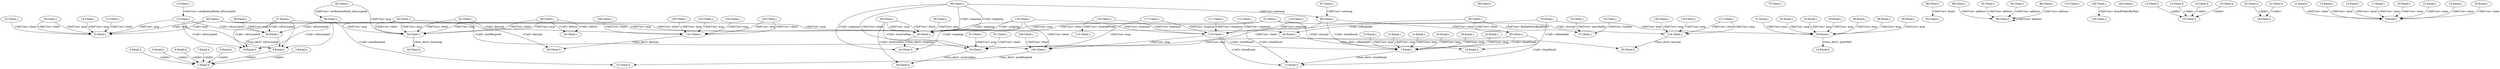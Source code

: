 digraph {
1 [label = "8-Client.c"];
2 [label = "12-Client.c"];
2 -> 1[label="<Def-Use> msg"];
3 [label = "13-Client.c"];
3 -> 2[label="<Def-Use> verificationHook_isEncrypted"];
4 [label = "14-Client.c"];
4 -> 1[label="<Def-Use> msg"];
5 [label = "21-Client.c"];
5 -> 1[label="<Def-Use> client"];
6 [label = "22-Client.c"];
6 -> 1[label="<Def-Use> client"];
7 [label = "24-Client.c"];
7 -> 1[label="<Def-Use> client"];
7 -> 1[label="<Def-Use> msg"];
8 [label = "29-Client.c"];
9 [label = "32-Client.c"];
9 -> 8[label="<Def-Use> client"];
9 -> 8[label="<Def-Use> msg"];
10 [label = "36-Client.c"];
10 -> 8[label="<Def-Use> client"];
10 -> 8[label="<Def-Use> msg"];
11 [label = "39-Client.c"];
11 -> 8[label="<Def-Use> msg"];
12 [label = "40-Client.c"];
12 -> 1[label="<Call> mail"];
12 -> 8[label="<Def-Use> client"];
12 -> 8[label="<Def-Use> msg"];
13 [label = "45-Client.c"];
14 [label = "54-Client.c"];
15 [label = "58-Client.c"];
15 -> 14[label="<Def-Use> msg"];
16 [label = "59-Client.c"];
17 [label = "60-Client.c"];
17 -> 15[label="<Def-Use> verificationHook_isEncrypted"];
17 -> 14[label="<Def-Use> msg"];
18 [label = "62-Client.c"];
18 -> 14[label="<Def-Use> client"];
18 -> 14[label="<Def-Use> msg"];
19 [label = "65-Client.c"];
19 -> 14[label="<Def-Use> client"];
19 -> 14[label="<Def-Use> msg"];
20 [label = "66-Client.c"];
20 -> 13[label="<Call> deliver"];
20 -> 14[label="<Def-Use> client"];
20 -> 14[label="<Def-Use> msg"];
21 [label = "71-Client.c"];
22 [label = "73-Client.c"];
23 [label = "74-Client.c"];
23 -> 21[label="<Def-Use> listdata"];
24 [label = "75-Client.c"];
24 -> 21[label="<Def-Use> searchdata"];
25 [label = "79-Client.c"];
26 [label = "81-Client.c"];
26 -> 25[label="<Def-Use> client"];
27 [label = "83-Client.c"];
27 -> 25[label="<Def-Use> msg"];
28 [label = "84-Client.c"];
29 [label = "85-Client.c"];
29 -> 25[label="<Def-Use> client"];
29 -> 21[label="<Def-Use> findAddressBookEntry"];
29 -> 27[label="<Def-Use> clone"];
30 [label = "86-Client.c"];
30 -> 28[label="<Def-Use> found"];
31 [label = "88-Client.c"];
31 -> 31[label="<Def-Use> address"];
32 [label = "89-Client.c"];
32 -> 31[label="<Def-Use> address"];
33 [label = "91-Client.c"];
33 -> 25[label="<Def-Use> msg"];
34 [label = "92-Client.c"];
34 -> 31[label="<Def-Use> address"];
35 [label = "94-Client.c"];
35 -> 31[label="<Def-Use> address"];
36 [label = "96-Client.c"];
36 -> 27[label="<Def-Use> clone"];
37 [label = "97-Client.c"];
37 -> 36[label="<Def-Use> newmsg"];
38 [label = "98-Client.c"];
38 -> 31[label="<Def-Use> address"];
39 [label = "99-Client.c"];
39 -> 8[label="<Call> outgoing"];
39 -> 25[label="<Def-Use> client"];
39 -> 36[label="<Def-Use> newmsg"];
40 [label = "106-Client.c"];
41 [label = "108-Client.c"];
41 -> 40[label="<Def-Use> client"];
42 [label = "110-Client.c"];
42 -> 40[label="<Def-Use> msg"];
43 [label = "111-Client.c"];
43 -> 42[label="<Def-Use> response"];
44 [label = "112-Client.c"];
44 -> 42[label="<Def-Use> response"];
45 [label = "113-Client.c"];
46 [label = "114-Client.c"];
46 -> 42[label="<Def-Use> response"];
47 [label = "115-Client.c"];
48 [label = "116-Client.c"];
48 -> 42[label="<Def-Use> response"];
48 -> 45[label="<Def-Use> respondPrefix"];
49 [label = "117-Client.c"];
49 -> 42[label="<Def-Use> response"];
49 -> 40[label="<Def-Use> msg"];
50 [label = "118-Client.c"];
50 -> 8[label="<Call> outgoing"];
50 -> 40[label="<Def-Use> client"];
50 -> 42[label="<Def-Use> response"];
51 [label = "124-Client.c"];
52 [label = "126-Client.c"];
53 [label = "127-Client.c"];
53 -> 51[label="<Def-Use> client"];
53 -> 51[label="<Def-Use> msg"];
54 [label = "128-Client.c"];
54 -> 52[label="<Def-Use> foundPublicKeyPair"];
55 [label = "130-Client.c"];
55 -> 51[label="<Def-Use> msg"];
56 [label = "133-Client.c"];
56 -> 51[label="<Def-Use> msg"];
57 [label = "141-Client.c"];
58 [label = "144-Client.c"];
59 [label = "145-Client.c"];
59 -> 57[label="<Def-Use> msg"];
59 -> 57[label="<Def-Use> client"];
60 [label = "148-Client.c"];
60 -> 57[label="<Def-Use> client"];
61 [label = "150-Client.c"];
61 -> 57[label="<Def-Use> msg"];
62 [label = "153-Client.c"];
62 -> 57[label="<Def-Use> msg"];
63 [label = "154-Client.c"];
63 -> 57[label="<Def-Use> msg"];
64 [label = "10-Client.h"];
65 [label = "12-Client.h"];
66 [label = "13-Client.h"];
67 [label = "14-Client.h"];
68 [label = "15-Client.h"];
65 -> 64[label="<child>"];
68 -> 64[label="<child>"];
66 -> 64[label="<child>"];
67 -> 64[label="<child>"];
69 [label = "18-Client.h"];
70 [label = "20-Client.h"];
71 [label = "21-Client.h"];
71 -> 69[label="<child>"];
70 -> 69[label="<child>"];
72 [label = "24-Client.h"];
73 [label = "26-Client.h"];
74 [label = "29-Client.h"];
75 [label = "31-Client.h"];
76 [label = "35-Client.h"];
77 [label = "40-Client.h"];
78 [label = "7-Email.c"];
79 [label = "9-Email.c"];
80 [label = "10-Email.c"];
80 -> 78[label="<Def-Use> msg"];
81 [label = "11-Email.c"];
81 -> 79[label="<Def-Use> clone"];
82 [label = "12-Email.c"];
82 -> 78[label="<Def-Use> msg"];
83 [label = "13-Email.c"];
83 -> 79[label="<Def-Use> clone"];
84 [label = "14-Email.c"];
84 -> 78[label="<Def-Use> msg"];
85 [label = "15-Email.c"];
85 -> 79[label="<Def-Use> clone"];
86 [label = "16-Email.c"];
86 -> 78[label="<Def-Use> msg"];
87 [label = "17-Email.c"];
87 -> 79[label="<Def-Use> clone"];
88 [label = "18-Email.c"];
88 -> 78[label="<Def-Use> msg"];
89 [label = "19-Email.c"];
89 -> 79[label="<Def-Use> clone"];
90 [label = "21-Email.c"];
90 -> 79[label="<Def-Use> clone"];
91 [label = "22-Email.c"];
91 -> 78[label="<Def-Use> msg"];
92 [label = "23-Email.c"];
92 -> 79[label="<Def-Use> clone"];
93 [label = "25-Email.c"];
93 -> 79[label="<Def-Use> clone"];
94 [label = "29-Email.c"];
95 [label = "31-Email.c"];
95 -> 94[label="<Def-Use> msg"];
96 [label = "32-Email.c"];
96 -> 94[label="<Def-Use> msg"];
97 [label = "33-Email.c"];
97 -> 94[label="<Def-Use> msg"];
98 [label = "34-Email.c"];
98 -> 94[label="<Def-Use> msg"];
99 [label = "35-Email.c"];
99 -> 94[label="<Def-Use> msg"];
100 [label = "36-Email.c"];
100 -> 94[label="<Def-Use> msg"];
101 [label = "38-Email.c"];
101 -> 94[label="<Def-Use> msg"];
102 [label = "39-Email.c"];
102 -> 94[label="<Def-Use> msg"];
103 [label = "44-Email.c"];
104 [label = "47-Email.c"];
104 -> 103[label="<Def-Use> msg"];
105 [label = "56-Email.c"];
106 [label = "58-Email.c"];
106 -> 105[label="<Def-Use> msg"];
107 [label = "1-Email.h"];
108 [label = "3-Email.h"];
109 [label = "4-Email.h"];
110 [label = "5-Email.h"];
111 [label = "6-Email.h"];
112 [label = "7-Email.h"];
113 [label = "8-Email.h"];
114 [label = "9-Email.h"];
109 -> 107[label="<child>"];
112 -> 107[label="<child>"];
111 -> 107[label="<child>"];
113 -> 107[label="<child>"];
108 -> 107[label="<child>"];
114 -> 107[label="<child>"];
110 -> 107[label="<child>"];
115 [label = "12-Email.h"];
116 [label = "14-Email.h"];
117 [label = "16-Email.h"];
118 [label = "18-Email.h"];
39 -> 8[label="<Call> outgoing"];
39 -> 72[label="<Call> outgoing"];
18 -> 57[label="<Call> decrypt"];
18 -> 77[label="<Call> decrypt"];
27 -> 78[label="<Call> cloneEmail"];
27 -> 115[label="<Call> cloneEmail"];
99 -> 103[label="<Call> isReadable"];
99 -> 117[label="<Call> isReadable"];
50 -> 8[label="<Call> outgoing"];
50 -> 72[label="<Call> outgoing"];
12 -> 1[label="<Call> mail"];
10 -> 25[label="<Call> resolveAlias"];
10 -> 74[label="<Call> resolveAlias"];
42 -> 78[label="<Call> cloneEmail"];
42 -> 115[label="<Call> cloneEmail"];
9 -> 51[label="<Call> encrypt"];
9 -> 76[label="<Call> encrypt"];
104 -> 113[label=""];
104 -> 118[label="<Call> isEncrypted"];
104 -> 105[label="<Call> isEncrypted"];
20 -> 13[label="<Call> deliver"];
15 -> 113[label=""];
15 -> 118[label="<Call> isEncrypted"];
15 -> 105[label="<Call> isEncrypted"];
19 -> 40[label="<Call> autoRespond"];
19 -> 75[label="<Call> autoRespond"];
36 -> 78[label="<Call> cloneEmail"];
36 -> 115[label="<Call> cloneEmail"];
2 -> 113[label=""];
2 -> 118[label="<Call> isEncrypted"];
2 -> 105[label="<Call> isEncrypted"];
8 -> 72[label="<func_decl> outgoing"];
78 -> 115[label="<func_decl> cloneEmail"];
25 -> 74[label="<func_decl> resolveAlias"];
51 -> 76[label="<func_decl> encrypt"];
40 -> 75[label="<func_decl> autoRespond"];
14 -> 73[label="<func_decl> incoming"];
57 -> 77[label="<func_decl> decrypt"];
103 -> 117[label="<func_decl> isReadable"];
105 -> 113[label=""];
105 -> 118[label="<func_decl> isEncrypted"];
94 -> 116[label="<func_decl> printMail"];
}